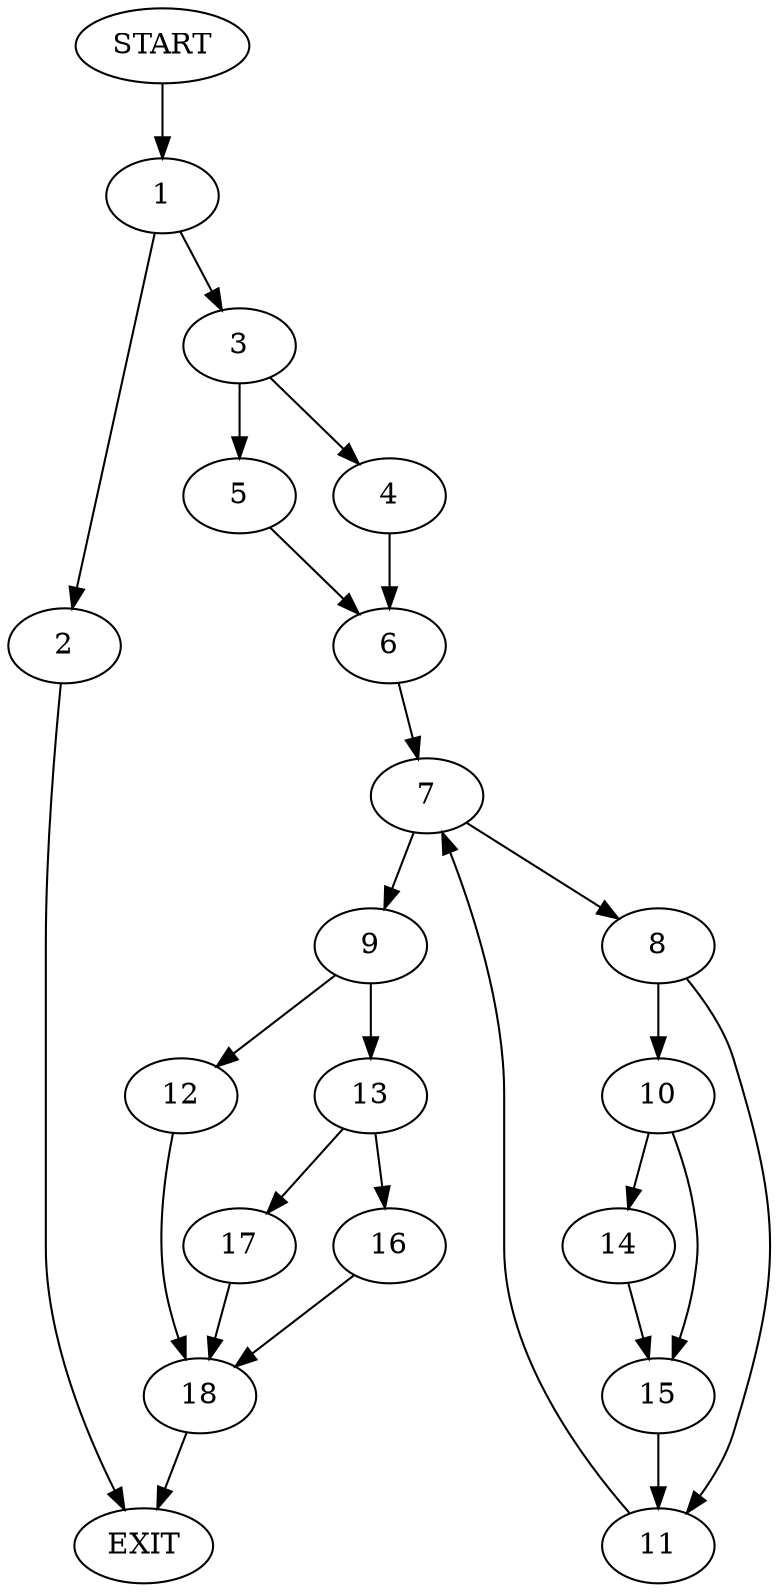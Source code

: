 digraph {
0 [label="START"]
19 [label="EXIT"]
0 -> 1
1 -> 2
1 -> 3
2 -> 19
3 -> 4
3 -> 5
4 -> 6
5 -> 6
6 -> 7
7 -> 8
7 -> 9
8 -> 10
8 -> 11
9 -> 12
9 -> 13
11 -> 7
10 -> 14
10 -> 15
15 -> 11
14 -> 15
13 -> 16
13 -> 17
12 -> 18
18 -> 19
17 -> 18
16 -> 18
}
